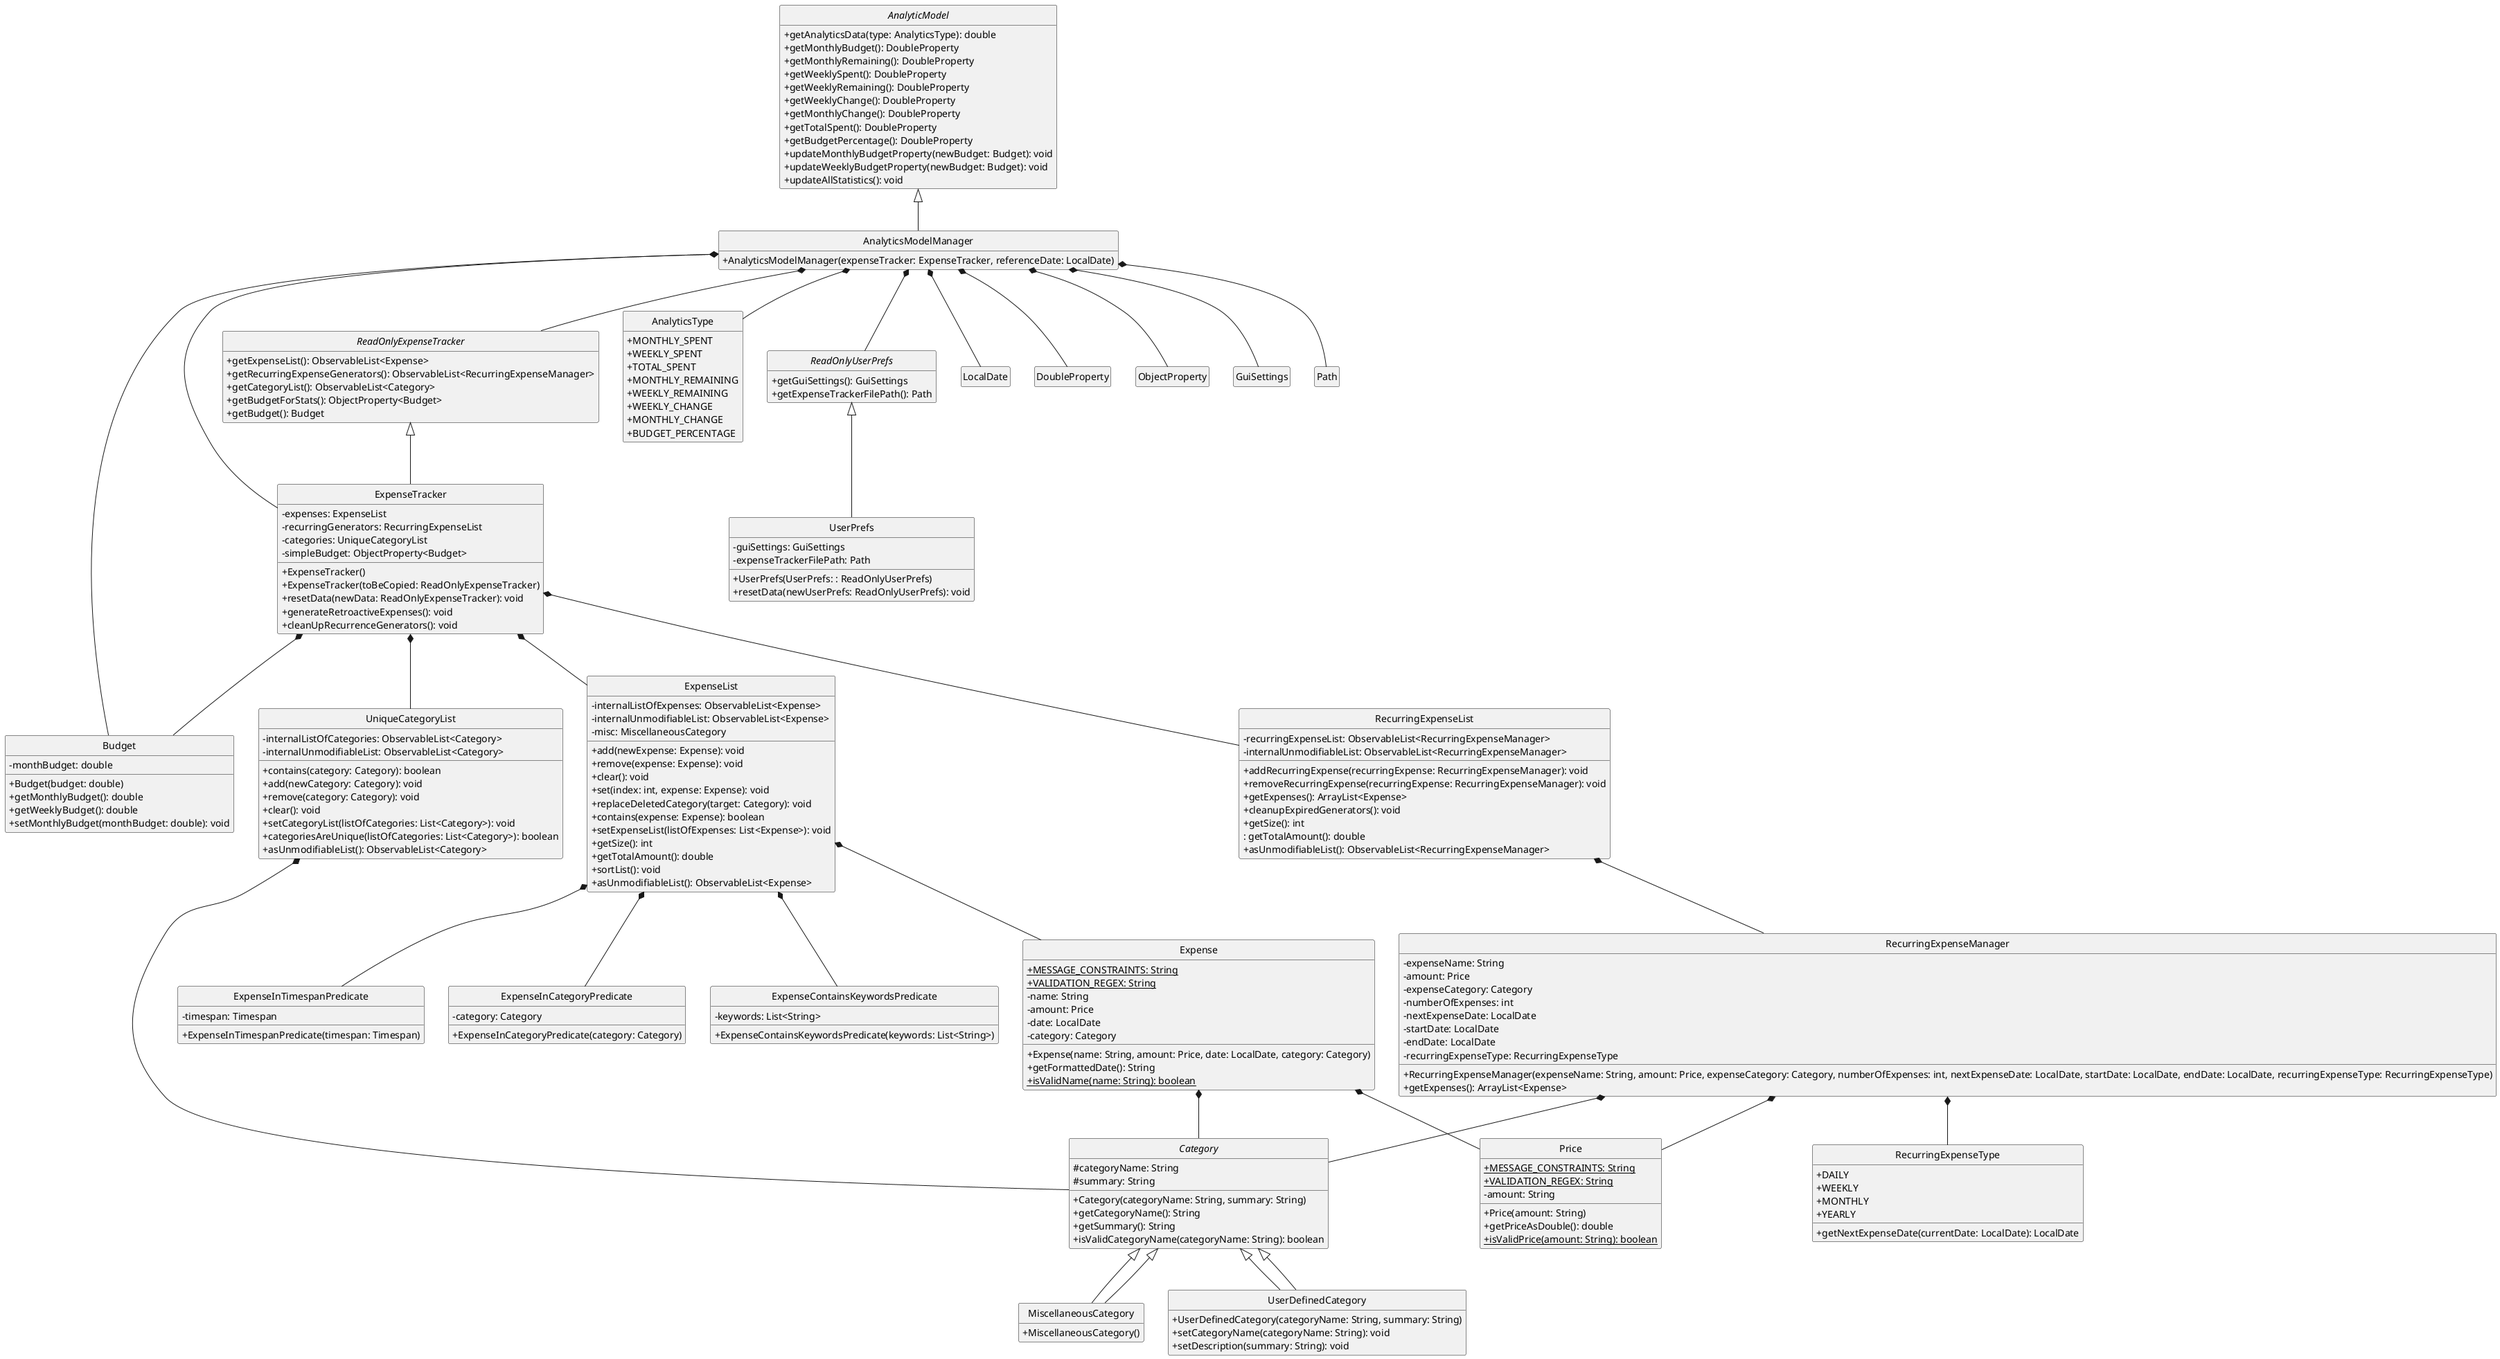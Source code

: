 @startuml model
hide empty members
hide circle
skinparam classAttributeIconSize 0

class Budget {
    + Budget(budget: double)
    + getMonthlyBudget(): double
    + getWeeklyBudget(): double
    + setMonthlyBudget(monthBudget: double): void
    - monthBudget: double
}

abstract class Category {
    + Category(categoryName: String, summary: String)
    + getCategoryName(): String
    + getSummary(): String
    + isValidCategoryName(categoryName: String): boolean
    # categoryName: String
    # summary: String
}

class MiscellaneousCategory extends Category {
    + MiscellaneousCategory()
}

class UserDefinedCategory extends Category {
    + UserDefinedCategory(categoryName: String, summary: String)
    + setCategoryName(categoryName: String): void
    + setDescription(summary: String): void
}

class UniqueCategoryList {
    + contains(category: Category): boolean
    + add(newCategory: Category): void
    + remove(category: Category): void
    + clear(): void
    + setCategoryList(listOfCategories: List<Category>): void
    + categoriesAreUnique(listOfCategories: List<Category>): boolean
    + asUnmodifiableList(): ObservableList<Category>
    - internalListOfCategories: ObservableList<Category>
    - internalUnmodifiableList: ObservableList<Category>
}

' getters and setters are not shown
class Expense {
    + Expense(name: String, amount: Price, date: LocalDate, category: Category)
    + getFormattedDate(): String
    + {static} isValidName(name: String): boolean
    + {static} MESSAGE_CONSTRAINTS: String
    + {static} VALIDATION_REGEX: String
    - name: String
    - amount: Price
    - date: LocalDate
    - category: Category
}

class Price {
    + Price(amount: String)
    + getPriceAsDouble(): double
    + {static} isValidPrice(amount: String): boolean
    + {static} MESSAGE_CONSTRAINTS: String
    + {static} VALIDATION_REGEX: String
    - amount: String
}

class ExpenseList {
    + add(newExpense: Expense): void
    + remove(expense: Expense): void
    + clear(): void
    + set(index: int, expense: Expense): void
    + replaceDeletedCategory(target: Category): void
    + contains(expense: Expense): boolean
    + setExpenseList(listOfExpenses: List<Expense>): void
    + getSize(): int
    + getTotalAmount(): double
    + sortList(): void
    + asUnmodifiableList(): ObservableList<Expense>
    - internalListOfExpenses: ObservableList<Expense>
    - internalUnmodifiableList: ObservableList<Expense>
    - misc: MiscellaneousCategory
}

class RecurringExpenseList {
    + addRecurringExpense(recurringExpense: RecurringExpenseManager): void
    + removeRecurringExpense(recurringExpense: RecurringExpenseManager): void
    + getExpenses(): ArrayList<Expense>
    + cleanupExpiredGenerators(): void
    + getSize(): int
    : getTotalAmount(): double
    + asUnmodifiableList(): ObservableList<RecurringExpenseManager>
    - recurringExpenseList: ObservableList<RecurringExpenseManager>
    - internalUnmodifiableList: ObservableList<RecurringExpenseManager>
}

class RecurringExpenseManager {
    + RecurringExpenseManager(expenseName: String, amount: Price, expenseCategory: Category, numberOfExpenses: int, nextExpenseDate: LocalDate, startDate: LocalDate, endDate: LocalDate, recurringExpenseType: RecurringExpenseType)
    + getExpenses(): ArrayList<Expense>
    - expenseName: String
    - amount: Price
    - expenseCategory: Category
    - numberOfExpenses: int
    - nextExpenseDate: LocalDate
    - startDate: LocalDate
    - endDate: LocalDate
    - recurringExpenseType: RecurringExpenseType
}

enum RecurringExpenseType {
    + DAILY
    + WEEKLY
    + MONTHLY
    + YEARLY
    + getNextExpenseDate(currentDate: LocalDate): LocalDate
}

class ExpenseContainsKeywordsPredicate {
    + ExpenseContainsKeywordsPredicate(keywords: List<String>)
    - keywords: List<String>
}

class ExpenseInTimespanPredicate {
    + ExpenseInTimespanPredicate(timespan: Timespan)
    - timespan: Timespan
}

class ExpenseInCategoryPredicate {
    + ExpenseInCategoryPredicate(category: Category)
    - category: Category
}

enum AnalyticsType {
    + MONTHLY_SPENT
    + WEEKLY_SPENT
    + TOTAL_SPENT
    + MONTHLY_REMAINING
    + WEEKLY_REMAINING
    + WEEKLY_CHANGE
    + MONTHLY_CHANGE
    + BUDGET_PERCENTAGE
}

interface AnalyticModel {
    + getAnalyticsData(type: AnalyticsType): double
    + getMonthlyBudget(): DoubleProperty
    + getMonthlyRemaining(): DoubleProperty
    + getWeeklySpent(): DoubleProperty
    + getWeeklyRemaining(): DoubleProperty
    + getWeeklyChange(): DoubleProperty
    + getMonthlyChange(): DoubleProperty
    + getTotalSpent(): DoubleProperty
    + getBudgetPercentage(): DoubleProperty
    + updateMonthlyBudgetProperty(newBudget: Budget): void
    + updateWeeklyBudgetProperty(newBudget: Budget): void
    + updateAllStatistics(): void
}

class AnalyticsModelManager {
    + AnalyticsModelManager(expenseTracker: ExpenseTracker, referenceDate: LocalDate)
}


interface ReadOnlyExpenseTracker {
    + getExpenseList(): ObservableList<Expense>
    + getRecurringExpenseGenerators(): ObservableList<RecurringExpenseManager>
    + getCategoryList(): ObservableList<Category>
    + getBudgetForStats(): ObjectProperty<Budget>
    + getBudget(): Budget
}

' add, has, and remove methods are not shown
class ExpenseTracker {
    + ExpenseTracker()
    + ExpenseTracker(toBeCopied: ReadOnlyExpenseTracker)
    + resetData(newData: ReadOnlyExpenseTracker): void
    + generateRetroactiveExpenses(): void
    + cleanUpRecurrenceGenerators(): void
    - expenses: ExpenseList
    - recurringGenerators: RecurringExpenseList
    - categories: UniqueCategoryList
    - simpleBudget: ObjectProperty<Budget>
}

interface ReadOnlyUserPrefs {
    + getGuiSettings(): GuiSettings
    + getExpenseTrackerFilePath(): Path
}

class UserPrefs {
    + UserPrefs(UserPrefs: : ReadOnlyUserPrefs)
    + resetData(newUserPrefs: ReadOnlyUserPrefs): void
    - guiSettings: GuiSettings
    - expenseTrackerFilePath: Path
}

ReadOnlyExpenseTracker <|-- ExpenseTracker
ReadOnlyUserPrefs <|-- UserPrefs
ExpenseTracker *-- ExpenseList
ExpenseTracker *-- RecurringExpenseList
ExpenseTracker *-- UniqueCategoryList
ExpenseTracker *-- Budget
ExpenseList *-- Expense
RecurringExpenseList *-- RecurringExpenseManager
UniqueCategoryList *-- Category
Category <|-- MiscellaneousCategory
Category <|-- UserDefinedCategory
Expense *-- Price
Expense *-- Category
RecurringExpenseManager *-- Price
RecurringExpenseManager *-- Category
RecurringExpenseManager *-- RecurringExpenseType
ExpenseList *-- ExpenseContainsKeywordsPredicate
ExpenseList *-- ExpenseInTimespanPredicate
ExpenseList *-- ExpenseInCategoryPredicate
AnalyticModel <|-- AnalyticsModelManager
AnalyticsModelManager *-- ExpenseTracker
AnalyticsModelManager *-- LocalDate
AnalyticsModelManager *-- Budget
AnalyticsModelManager *-- AnalyticsType
AnalyticsModelManager *-- DoubleProperty
AnalyticsModelManager *-- ObjectProperty
AnalyticsModelManager *-- ReadOnlyExpenseTracker
AnalyticsModelManager *-- ReadOnlyUserPrefs
AnalyticsModelManager *-- GuiSettings
AnalyticsModelManager *-- Path

@enduml
